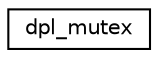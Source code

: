 digraph "Graphical Class Hierarchy"
{
 // LATEX_PDF_SIZE
  edge [fontname="Helvetica",fontsize="10",labelfontname="Helvetica",labelfontsize="10"];
  node [fontname="Helvetica",fontsize="10",shape=record];
  rankdir="LR";
  Node0 [label="dpl_mutex",height=0.2,width=0.4,color="black", fillcolor="white", style="filled",URL="$structdpl__mutex.html",tooltip="dpl mutex wrapper"];
}
